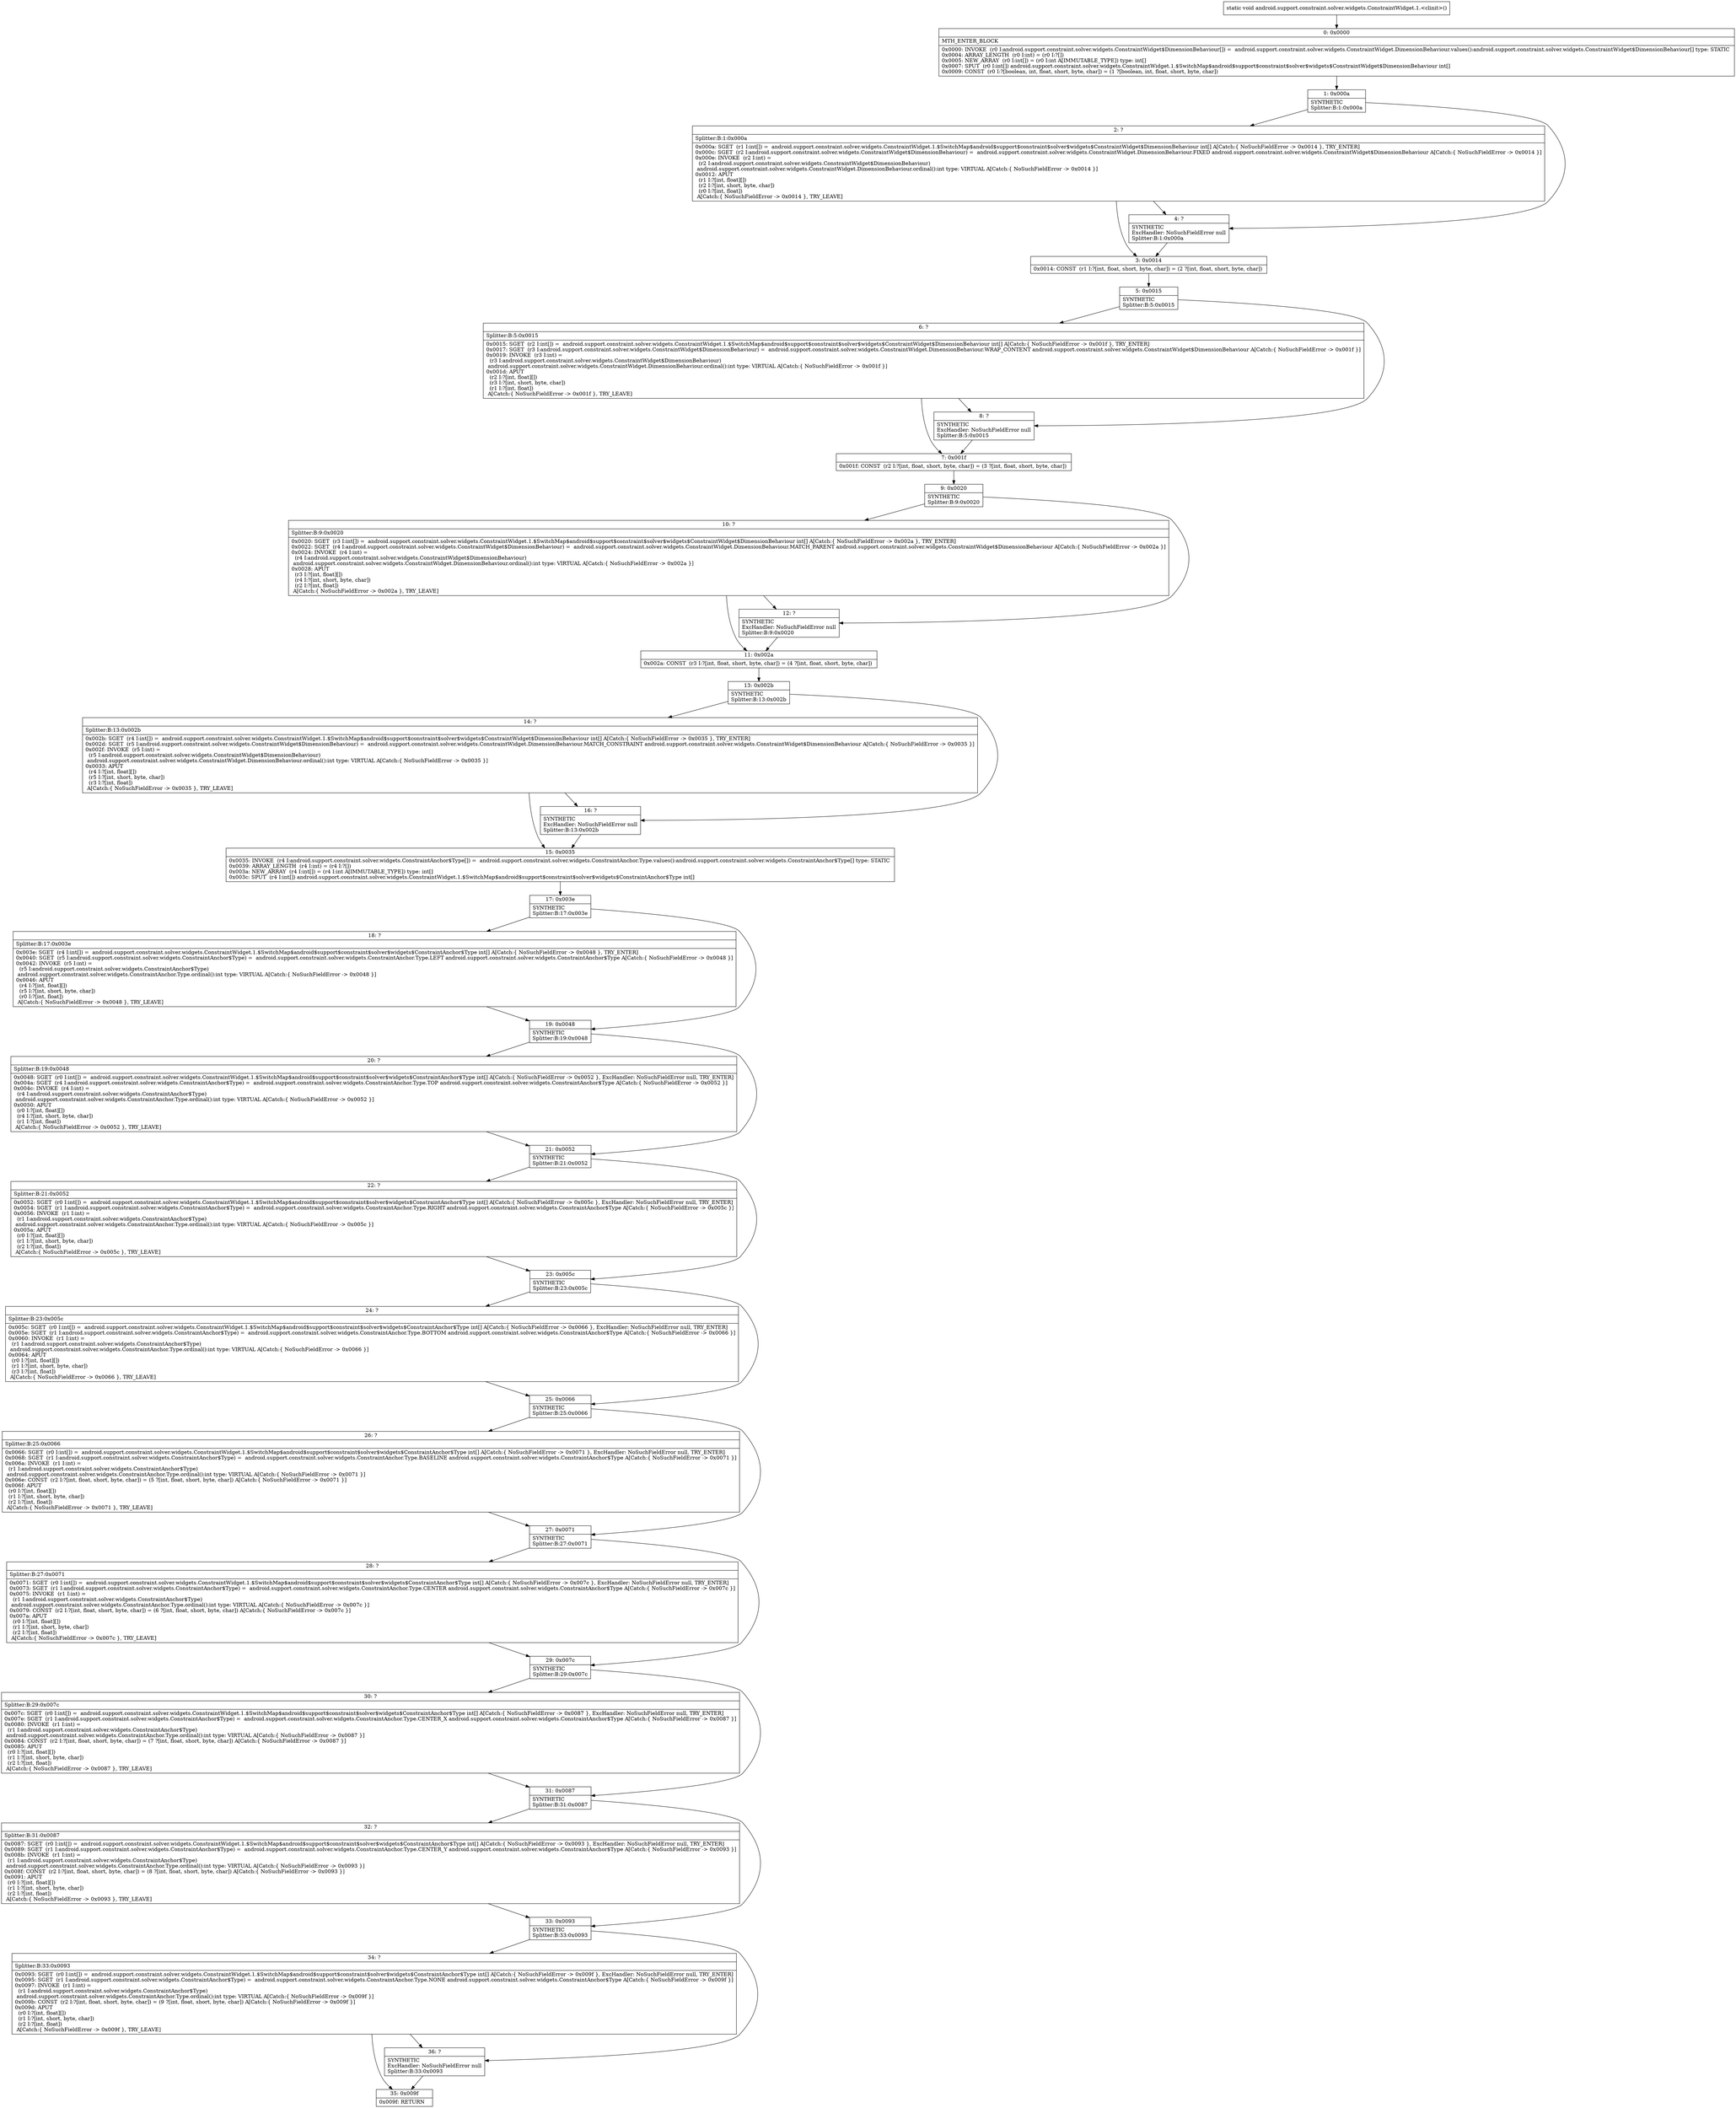digraph "CFG forandroid.support.constraint.solver.widgets.ConstraintWidget.1.\<clinit\>()V" {
Node_0 [shape=record,label="{0\:\ 0x0000|MTH_ENTER_BLOCK\l|0x0000: INVOKE  (r0 I:android.support.constraint.solver.widgets.ConstraintWidget$DimensionBehaviour[]) =  android.support.constraint.solver.widgets.ConstraintWidget.DimensionBehaviour.values():android.support.constraint.solver.widgets.ConstraintWidget$DimensionBehaviour[] type: STATIC \l0x0004: ARRAY_LENGTH  (r0 I:int) = (r0 I:?[]) \l0x0005: NEW_ARRAY  (r0 I:int[]) = (r0 I:int A[IMMUTABLE_TYPE]) type: int[] \l0x0007: SPUT  (r0 I:int[]) android.support.constraint.solver.widgets.ConstraintWidget.1.$SwitchMap$android$support$constraint$solver$widgets$ConstraintWidget$DimensionBehaviour int[] \l0x0009: CONST  (r0 I:?[boolean, int, float, short, byte, char]) = (1 ?[boolean, int, float, short, byte, char]) \l}"];
Node_1 [shape=record,label="{1\:\ 0x000a|SYNTHETIC\lSplitter:B:1:0x000a\l}"];
Node_2 [shape=record,label="{2\:\ ?|Splitter:B:1:0x000a\l|0x000a: SGET  (r1 I:int[]) =  android.support.constraint.solver.widgets.ConstraintWidget.1.$SwitchMap$android$support$constraint$solver$widgets$ConstraintWidget$DimensionBehaviour int[] A[Catch:\{ NoSuchFieldError \-\> 0x0014 \}, TRY_ENTER]\l0x000c: SGET  (r2 I:android.support.constraint.solver.widgets.ConstraintWidget$DimensionBehaviour) =  android.support.constraint.solver.widgets.ConstraintWidget.DimensionBehaviour.FIXED android.support.constraint.solver.widgets.ConstraintWidget$DimensionBehaviour A[Catch:\{ NoSuchFieldError \-\> 0x0014 \}]\l0x000e: INVOKE  (r2 I:int) = \l  (r2 I:android.support.constraint.solver.widgets.ConstraintWidget$DimensionBehaviour)\l android.support.constraint.solver.widgets.ConstraintWidget.DimensionBehaviour.ordinal():int type: VIRTUAL A[Catch:\{ NoSuchFieldError \-\> 0x0014 \}]\l0x0012: APUT  \l  (r1 I:?[int, float][])\l  (r2 I:?[int, short, byte, char])\l  (r0 I:?[int, float])\l A[Catch:\{ NoSuchFieldError \-\> 0x0014 \}, TRY_LEAVE]\l}"];
Node_3 [shape=record,label="{3\:\ 0x0014|0x0014: CONST  (r1 I:?[int, float, short, byte, char]) = (2 ?[int, float, short, byte, char]) \l}"];
Node_4 [shape=record,label="{4\:\ ?|SYNTHETIC\lExcHandler: NoSuchFieldError null\lSplitter:B:1:0x000a\l}"];
Node_5 [shape=record,label="{5\:\ 0x0015|SYNTHETIC\lSplitter:B:5:0x0015\l}"];
Node_6 [shape=record,label="{6\:\ ?|Splitter:B:5:0x0015\l|0x0015: SGET  (r2 I:int[]) =  android.support.constraint.solver.widgets.ConstraintWidget.1.$SwitchMap$android$support$constraint$solver$widgets$ConstraintWidget$DimensionBehaviour int[] A[Catch:\{ NoSuchFieldError \-\> 0x001f \}, TRY_ENTER]\l0x0017: SGET  (r3 I:android.support.constraint.solver.widgets.ConstraintWidget$DimensionBehaviour) =  android.support.constraint.solver.widgets.ConstraintWidget.DimensionBehaviour.WRAP_CONTENT android.support.constraint.solver.widgets.ConstraintWidget$DimensionBehaviour A[Catch:\{ NoSuchFieldError \-\> 0x001f \}]\l0x0019: INVOKE  (r3 I:int) = \l  (r3 I:android.support.constraint.solver.widgets.ConstraintWidget$DimensionBehaviour)\l android.support.constraint.solver.widgets.ConstraintWidget.DimensionBehaviour.ordinal():int type: VIRTUAL A[Catch:\{ NoSuchFieldError \-\> 0x001f \}]\l0x001d: APUT  \l  (r2 I:?[int, float][])\l  (r3 I:?[int, short, byte, char])\l  (r1 I:?[int, float])\l A[Catch:\{ NoSuchFieldError \-\> 0x001f \}, TRY_LEAVE]\l}"];
Node_7 [shape=record,label="{7\:\ 0x001f|0x001f: CONST  (r2 I:?[int, float, short, byte, char]) = (3 ?[int, float, short, byte, char]) \l}"];
Node_8 [shape=record,label="{8\:\ ?|SYNTHETIC\lExcHandler: NoSuchFieldError null\lSplitter:B:5:0x0015\l}"];
Node_9 [shape=record,label="{9\:\ 0x0020|SYNTHETIC\lSplitter:B:9:0x0020\l}"];
Node_10 [shape=record,label="{10\:\ ?|Splitter:B:9:0x0020\l|0x0020: SGET  (r3 I:int[]) =  android.support.constraint.solver.widgets.ConstraintWidget.1.$SwitchMap$android$support$constraint$solver$widgets$ConstraintWidget$DimensionBehaviour int[] A[Catch:\{ NoSuchFieldError \-\> 0x002a \}, TRY_ENTER]\l0x0022: SGET  (r4 I:android.support.constraint.solver.widgets.ConstraintWidget$DimensionBehaviour) =  android.support.constraint.solver.widgets.ConstraintWidget.DimensionBehaviour.MATCH_PARENT android.support.constraint.solver.widgets.ConstraintWidget$DimensionBehaviour A[Catch:\{ NoSuchFieldError \-\> 0x002a \}]\l0x0024: INVOKE  (r4 I:int) = \l  (r4 I:android.support.constraint.solver.widgets.ConstraintWidget$DimensionBehaviour)\l android.support.constraint.solver.widgets.ConstraintWidget.DimensionBehaviour.ordinal():int type: VIRTUAL A[Catch:\{ NoSuchFieldError \-\> 0x002a \}]\l0x0028: APUT  \l  (r3 I:?[int, float][])\l  (r4 I:?[int, short, byte, char])\l  (r2 I:?[int, float])\l A[Catch:\{ NoSuchFieldError \-\> 0x002a \}, TRY_LEAVE]\l}"];
Node_11 [shape=record,label="{11\:\ 0x002a|0x002a: CONST  (r3 I:?[int, float, short, byte, char]) = (4 ?[int, float, short, byte, char]) \l}"];
Node_12 [shape=record,label="{12\:\ ?|SYNTHETIC\lExcHandler: NoSuchFieldError null\lSplitter:B:9:0x0020\l}"];
Node_13 [shape=record,label="{13\:\ 0x002b|SYNTHETIC\lSplitter:B:13:0x002b\l}"];
Node_14 [shape=record,label="{14\:\ ?|Splitter:B:13:0x002b\l|0x002b: SGET  (r4 I:int[]) =  android.support.constraint.solver.widgets.ConstraintWidget.1.$SwitchMap$android$support$constraint$solver$widgets$ConstraintWidget$DimensionBehaviour int[] A[Catch:\{ NoSuchFieldError \-\> 0x0035 \}, TRY_ENTER]\l0x002d: SGET  (r5 I:android.support.constraint.solver.widgets.ConstraintWidget$DimensionBehaviour) =  android.support.constraint.solver.widgets.ConstraintWidget.DimensionBehaviour.MATCH_CONSTRAINT android.support.constraint.solver.widgets.ConstraintWidget$DimensionBehaviour A[Catch:\{ NoSuchFieldError \-\> 0x0035 \}]\l0x002f: INVOKE  (r5 I:int) = \l  (r5 I:android.support.constraint.solver.widgets.ConstraintWidget$DimensionBehaviour)\l android.support.constraint.solver.widgets.ConstraintWidget.DimensionBehaviour.ordinal():int type: VIRTUAL A[Catch:\{ NoSuchFieldError \-\> 0x0035 \}]\l0x0033: APUT  \l  (r4 I:?[int, float][])\l  (r5 I:?[int, short, byte, char])\l  (r3 I:?[int, float])\l A[Catch:\{ NoSuchFieldError \-\> 0x0035 \}, TRY_LEAVE]\l}"];
Node_15 [shape=record,label="{15\:\ 0x0035|0x0035: INVOKE  (r4 I:android.support.constraint.solver.widgets.ConstraintAnchor$Type[]) =  android.support.constraint.solver.widgets.ConstraintAnchor.Type.values():android.support.constraint.solver.widgets.ConstraintAnchor$Type[] type: STATIC \l0x0039: ARRAY_LENGTH  (r4 I:int) = (r4 I:?[]) \l0x003a: NEW_ARRAY  (r4 I:int[]) = (r4 I:int A[IMMUTABLE_TYPE]) type: int[] \l0x003c: SPUT  (r4 I:int[]) android.support.constraint.solver.widgets.ConstraintWidget.1.$SwitchMap$android$support$constraint$solver$widgets$ConstraintAnchor$Type int[] \l}"];
Node_16 [shape=record,label="{16\:\ ?|SYNTHETIC\lExcHandler: NoSuchFieldError null\lSplitter:B:13:0x002b\l}"];
Node_17 [shape=record,label="{17\:\ 0x003e|SYNTHETIC\lSplitter:B:17:0x003e\l}"];
Node_18 [shape=record,label="{18\:\ ?|Splitter:B:17:0x003e\l|0x003e: SGET  (r4 I:int[]) =  android.support.constraint.solver.widgets.ConstraintWidget.1.$SwitchMap$android$support$constraint$solver$widgets$ConstraintAnchor$Type int[] A[Catch:\{ NoSuchFieldError \-\> 0x0048 \}, TRY_ENTER]\l0x0040: SGET  (r5 I:android.support.constraint.solver.widgets.ConstraintAnchor$Type) =  android.support.constraint.solver.widgets.ConstraintAnchor.Type.LEFT android.support.constraint.solver.widgets.ConstraintAnchor$Type A[Catch:\{ NoSuchFieldError \-\> 0x0048 \}]\l0x0042: INVOKE  (r5 I:int) = \l  (r5 I:android.support.constraint.solver.widgets.ConstraintAnchor$Type)\l android.support.constraint.solver.widgets.ConstraintAnchor.Type.ordinal():int type: VIRTUAL A[Catch:\{ NoSuchFieldError \-\> 0x0048 \}]\l0x0046: APUT  \l  (r4 I:?[int, float][])\l  (r5 I:?[int, short, byte, char])\l  (r0 I:?[int, float])\l A[Catch:\{ NoSuchFieldError \-\> 0x0048 \}, TRY_LEAVE]\l}"];
Node_19 [shape=record,label="{19\:\ 0x0048|SYNTHETIC\lSplitter:B:19:0x0048\l}"];
Node_20 [shape=record,label="{20\:\ ?|Splitter:B:19:0x0048\l|0x0048: SGET  (r0 I:int[]) =  android.support.constraint.solver.widgets.ConstraintWidget.1.$SwitchMap$android$support$constraint$solver$widgets$ConstraintAnchor$Type int[] A[Catch:\{ NoSuchFieldError \-\> 0x0052 \}, ExcHandler: NoSuchFieldError null, TRY_ENTER]\l0x004a: SGET  (r4 I:android.support.constraint.solver.widgets.ConstraintAnchor$Type) =  android.support.constraint.solver.widgets.ConstraintAnchor.Type.TOP android.support.constraint.solver.widgets.ConstraintAnchor$Type A[Catch:\{ NoSuchFieldError \-\> 0x0052 \}]\l0x004c: INVOKE  (r4 I:int) = \l  (r4 I:android.support.constraint.solver.widgets.ConstraintAnchor$Type)\l android.support.constraint.solver.widgets.ConstraintAnchor.Type.ordinal():int type: VIRTUAL A[Catch:\{ NoSuchFieldError \-\> 0x0052 \}]\l0x0050: APUT  \l  (r0 I:?[int, float][])\l  (r4 I:?[int, short, byte, char])\l  (r1 I:?[int, float])\l A[Catch:\{ NoSuchFieldError \-\> 0x0052 \}, TRY_LEAVE]\l}"];
Node_21 [shape=record,label="{21\:\ 0x0052|SYNTHETIC\lSplitter:B:21:0x0052\l}"];
Node_22 [shape=record,label="{22\:\ ?|Splitter:B:21:0x0052\l|0x0052: SGET  (r0 I:int[]) =  android.support.constraint.solver.widgets.ConstraintWidget.1.$SwitchMap$android$support$constraint$solver$widgets$ConstraintAnchor$Type int[] A[Catch:\{ NoSuchFieldError \-\> 0x005c \}, ExcHandler: NoSuchFieldError null, TRY_ENTER]\l0x0054: SGET  (r1 I:android.support.constraint.solver.widgets.ConstraintAnchor$Type) =  android.support.constraint.solver.widgets.ConstraintAnchor.Type.RIGHT android.support.constraint.solver.widgets.ConstraintAnchor$Type A[Catch:\{ NoSuchFieldError \-\> 0x005c \}]\l0x0056: INVOKE  (r1 I:int) = \l  (r1 I:android.support.constraint.solver.widgets.ConstraintAnchor$Type)\l android.support.constraint.solver.widgets.ConstraintAnchor.Type.ordinal():int type: VIRTUAL A[Catch:\{ NoSuchFieldError \-\> 0x005c \}]\l0x005a: APUT  \l  (r0 I:?[int, float][])\l  (r1 I:?[int, short, byte, char])\l  (r2 I:?[int, float])\l A[Catch:\{ NoSuchFieldError \-\> 0x005c \}, TRY_LEAVE]\l}"];
Node_23 [shape=record,label="{23\:\ 0x005c|SYNTHETIC\lSplitter:B:23:0x005c\l}"];
Node_24 [shape=record,label="{24\:\ ?|Splitter:B:23:0x005c\l|0x005c: SGET  (r0 I:int[]) =  android.support.constraint.solver.widgets.ConstraintWidget.1.$SwitchMap$android$support$constraint$solver$widgets$ConstraintAnchor$Type int[] A[Catch:\{ NoSuchFieldError \-\> 0x0066 \}, ExcHandler: NoSuchFieldError null, TRY_ENTER]\l0x005e: SGET  (r1 I:android.support.constraint.solver.widgets.ConstraintAnchor$Type) =  android.support.constraint.solver.widgets.ConstraintAnchor.Type.BOTTOM android.support.constraint.solver.widgets.ConstraintAnchor$Type A[Catch:\{ NoSuchFieldError \-\> 0x0066 \}]\l0x0060: INVOKE  (r1 I:int) = \l  (r1 I:android.support.constraint.solver.widgets.ConstraintAnchor$Type)\l android.support.constraint.solver.widgets.ConstraintAnchor.Type.ordinal():int type: VIRTUAL A[Catch:\{ NoSuchFieldError \-\> 0x0066 \}]\l0x0064: APUT  \l  (r0 I:?[int, float][])\l  (r1 I:?[int, short, byte, char])\l  (r3 I:?[int, float])\l A[Catch:\{ NoSuchFieldError \-\> 0x0066 \}, TRY_LEAVE]\l}"];
Node_25 [shape=record,label="{25\:\ 0x0066|SYNTHETIC\lSplitter:B:25:0x0066\l}"];
Node_26 [shape=record,label="{26\:\ ?|Splitter:B:25:0x0066\l|0x0066: SGET  (r0 I:int[]) =  android.support.constraint.solver.widgets.ConstraintWidget.1.$SwitchMap$android$support$constraint$solver$widgets$ConstraintAnchor$Type int[] A[Catch:\{ NoSuchFieldError \-\> 0x0071 \}, ExcHandler: NoSuchFieldError null, TRY_ENTER]\l0x0068: SGET  (r1 I:android.support.constraint.solver.widgets.ConstraintAnchor$Type) =  android.support.constraint.solver.widgets.ConstraintAnchor.Type.BASELINE android.support.constraint.solver.widgets.ConstraintAnchor$Type A[Catch:\{ NoSuchFieldError \-\> 0x0071 \}]\l0x006a: INVOKE  (r1 I:int) = \l  (r1 I:android.support.constraint.solver.widgets.ConstraintAnchor$Type)\l android.support.constraint.solver.widgets.ConstraintAnchor.Type.ordinal():int type: VIRTUAL A[Catch:\{ NoSuchFieldError \-\> 0x0071 \}]\l0x006e: CONST  (r2 I:?[int, float, short, byte, char]) = (5 ?[int, float, short, byte, char]) A[Catch:\{ NoSuchFieldError \-\> 0x0071 \}]\l0x006f: APUT  \l  (r0 I:?[int, float][])\l  (r1 I:?[int, short, byte, char])\l  (r2 I:?[int, float])\l A[Catch:\{ NoSuchFieldError \-\> 0x0071 \}, TRY_LEAVE]\l}"];
Node_27 [shape=record,label="{27\:\ 0x0071|SYNTHETIC\lSplitter:B:27:0x0071\l}"];
Node_28 [shape=record,label="{28\:\ ?|Splitter:B:27:0x0071\l|0x0071: SGET  (r0 I:int[]) =  android.support.constraint.solver.widgets.ConstraintWidget.1.$SwitchMap$android$support$constraint$solver$widgets$ConstraintAnchor$Type int[] A[Catch:\{ NoSuchFieldError \-\> 0x007c \}, ExcHandler: NoSuchFieldError null, TRY_ENTER]\l0x0073: SGET  (r1 I:android.support.constraint.solver.widgets.ConstraintAnchor$Type) =  android.support.constraint.solver.widgets.ConstraintAnchor.Type.CENTER android.support.constraint.solver.widgets.ConstraintAnchor$Type A[Catch:\{ NoSuchFieldError \-\> 0x007c \}]\l0x0075: INVOKE  (r1 I:int) = \l  (r1 I:android.support.constraint.solver.widgets.ConstraintAnchor$Type)\l android.support.constraint.solver.widgets.ConstraintAnchor.Type.ordinal():int type: VIRTUAL A[Catch:\{ NoSuchFieldError \-\> 0x007c \}]\l0x0079: CONST  (r2 I:?[int, float, short, byte, char]) = (6 ?[int, float, short, byte, char]) A[Catch:\{ NoSuchFieldError \-\> 0x007c \}]\l0x007a: APUT  \l  (r0 I:?[int, float][])\l  (r1 I:?[int, short, byte, char])\l  (r2 I:?[int, float])\l A[Catch:\{ NoSuchFieldError \-\> 0x007c \}, TRY_LEAVE]\l}"];
Node_29 [shape=record,label="{29\:\ 0x007c|SYNTHETIC\lSplitter:B:29:0x007c\l}"];
Node_30 [shape=record,label="{30\:\ ?|Splitter:B:29:0x007c\l|0x007c: SGET  (r0 I:int[]) =  android.support.constraint.solver.widgets.ConstraintWidget.1.$SwitchMap$android$support$constraint$solver$widgets$ConstraintAnchor$Type int[] A[Catch:\{ NoSuchFieldError \-\> 0x0087 \}, ExcHandler: NoSuchFieldError null, TRY_ENTER]\l0x007e: SGET  (r1 I:android.support.constraint.solver.widgets.ConstraintAnchor$Type) =  android.support.constraint.solver.widgets.ConstraintAnchor.Type.CENTER_X android.support.constraint.solver.widgets.ConstraintAnchor$Type A[Catch:\{ NoSuchFieldError \-\> 0x0087 \}]\l0x0080: INVOKE  (r1 I:int) = \l  (r1 I:android.support.constraint.solver.widgets.ConstraintAnchor$Type)\l android.support.constraint.solver.widgets.ConstraintAnchor.Type.ordinal():int type: VIRTUAL A[Catch:\{ NoSuchFieldError \-\> 0x0087 \}]\l0x0084: CONST  (r2 I:?[int, float, short, byte, char]) = (7 ?[int, float, short, byte, char]) A[Catch:\{ NoSuchFieldError \-\> 0x0087 \}]\l0x0085: APUT  \l  (r0 I:?[int, float][])\l  (r1 I:?[int, short, byte, char])\l  (r2 I:?[int, float])\l A[Catch:\{ NoSuchFieldError \-\> 0x0087 \}, TRY_LEAVE]\l}"];
Node_31 [shape=record,label="{31\:\ 0x0087|SYNTHETIC\lSplitter:B:31:0x0087\l}"];
Node_32 [shape=record,label="{32\:\ ?|Splitter:B:31:0x0087\l|0x0087: SGET  (r0 I:int[]) =  android.support.constraint.solver.widgets.ConstraintWidget.1.$SwitchMap$android$support$constraint$solver$widgets$ConstraintAnchor$Type int[] A[Catch:\{ NoSuchFieldError \-\> 0x0093 \}, ExcHandler: NoSuchFieldError null, TRY_ENTER]\l0x0089: SGET  (r1 I:android.support.constraint.solver.widgets.ConstraintAnchor$Type) =  android.support.constraint.solver.widgets.ConstraintAnchor.Type.CENTER_Y android.support.constraint.solver.widgets.ConstraintAnchor$Type A[Catch:\{ NoSuchFieldError \-\> 0x0093 \}]\l0x008b: INVOKE  (r1 I:int) = \l  (r1 I:android.support.constraint.solver.widgets.ConstraintAnchor$Type)\l android.support.constraint.solver.widgets.ConstraintAnchor.Type.ordinal():int type: VIRTUAL A[Catch:\{ NoSuchFieldError \-\> 0x0093 \}]\l0x008f: CONST  (r2 I:?[int, float, short, byte, char]) = (8 ?[int, float, short, byte, char]) A[Catch:\{ NoSuchFieldError \-\> 0x0093 \}]\l0x0091: APUT  \l  (r0 I:?[int, float][])\l  (r1 I:?[int, short, byte, char])\l  (r2 I:?[int, float])\l A[Catch:\{ NoSuchFieldError \-\> 0x0093 \}, TRY_LEAVE]\l}"];
Node_33 [shape=record,label="{33\:\ 0x0093|SYNTHETIC\lSplitter:B:33:0x0093\l}"];
Node_34 [shape=record,label="{34\:\ ?|Splitter:B:33:0x0093\l|0x0093: SGET  (r0 I:int[]) =  android.support.constraint.solver.widgets.ConstraintWidget.1.$SwitchMap$android$support$constraint$solver$widgets$ConstraintAnchor$Type int[] A[Catch:\{ NoSuchFieldError \-\> 0x009f \}, ExcHandler: NoSuchFieldError null, TRY_ENTER]\l0x0095: SGET  (r1 I:android.support.constraint.solver.widgets.ConstraintAnchor$Type) =  android.support.constraint.solver.widgets.ConstraintAnchor.Type.NONE android.support.constraint.solver.widgets.ConstraintAnchor$Type A[Catch:\{ NoSuchFieldError \-\> 0x009f \}]\l0x0097: INVOKE  (r1 I:int) = \l  (r1 I:android.support.constraint.solver.widgets.ConstraintAnchor$Type)\l android.support.constraint.solver.widgets.ConstraintAnchor.Type.ordinal():int type: VIRTUAL A[Catch:\{ NoSuchFieldError \-\> 0x009f \}]\l0x009b: CONST  (r2 I:?[int, float, short, byte, char]) = (9 ?[int, float, short, byte, char]) A[Catch:\{ NoSuchFieldError \-\> 0x009f \}]\l0x009d: APUT  \l  (r0 I:?[int, float][])\l  (r1 I:?[int, short, byte, char])\l  (r2 I:?[int, float])\l A[Catch:\{ NoSuchFieldError \-\> 0x009f \}, TRY_LEAVE]\l}"];
Node_35 [shape=record,label="{35\:\ 0x009f|0x009f: RETURN   \l}"];
Node_36 [shape=record,label="{36\:\ ?|SYNTHETIC\lExcHandler: NoSuchFieldError null\lSplitter:B:33:0x0093\l}"];
MethodNode[shape=record,label="{static void android.support.constraint.solver.widgets.ConstraintWidget.1.\<clinit\>() }"];
MethodNode -> Node_0;
Node_0 -> Node_1;
Node_1 -> Node_2;
Node_1 -> Node_4;
Node_2 -> Node_3;
Node_2 -> Node_4;
Node_3 -> Node_5;
Node_4 -> Node_3;
Node_5 -> Node_6;
Node_5 -> Node_8;
Node_6 -> Node_7;
Node_6 -> Node_8;
Node_7 -> Node_9;
Node_8 -> Node_7;
Node_9 -> Node_10;
Node_9 -> Node_12;
Node_10 -> Node_11;
Node_10 -> Node_12;
Node_11 -> Node_13;
Node_12 -> Node_11;
Node_13 -> Node_14;
Node_13 -> Node_16;
Node_14 -> Node_15;
Node_14 -> Node_16;
Node_15 -> Node_17;
Node_16 -> Node_15;
Node_17 -> Node_18;
Node_17 -> Node_19;
Node_18 -> Node_19;
Node_19 -> Node_20;
Node_19 -> Node_21;
Node_20 -> Node_21;
Node_21 -> Node_22;
Node_21 -> Node_23;
Node_22 -> Node_23;
Node_23 -> Node_24;
Node_23 -> Node_25;
Node_24 -> Node_25;
Node_25 -> Node_26;
Node_25 -> Node_27;
Node_26 -> Node_27;
Node_27 -> Node_28;
Node_27 -> Node_29;
Node_28 -> Node_29;
Node_29 -> Node_30;
Node_29 -> Node_31;
Node_30 -> Node_31;
Node_31 -> Node_32;
Node_31 -> Node_33;
Node_32 -> Node_33;
Node_33 -> Node_34;
Node_33 -> Node_36;
Node_34 -> Node_35;
Node_34 -> Node_36;
Node_36 -> Node_35;
}

